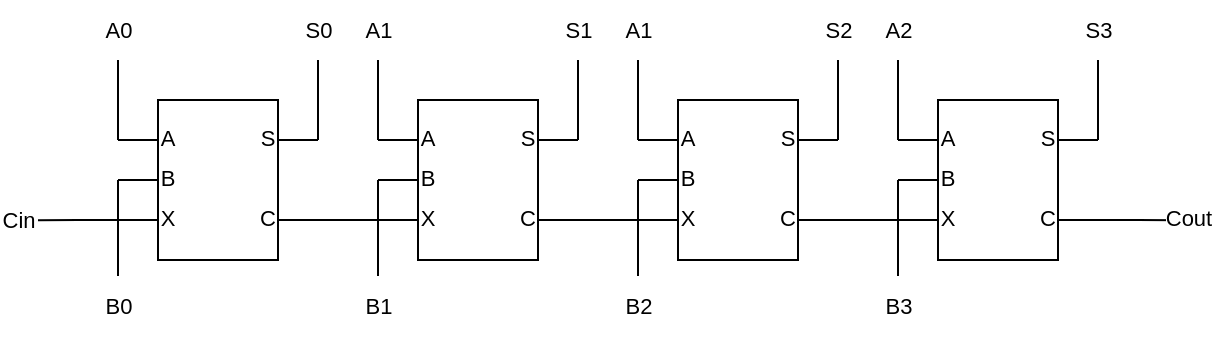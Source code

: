 <mxfile version="25.0.2">
  <diagram name="ページ1" id="VSj2wmTbl-WqB4pPmQmD">
    <mxGraphModel dx="855" dy="643" grid="1" gridSize="10" guides="1" tooltips="1" connect="1" arrows="1" fold="1" page="1" pageScale="1" pageWidth="827" pageHeight="1169" math="0" shadow="0">
      <root>
        <mxCell id="0" />
        <mxCell id="1" parent="0" />
        <mxCell id="aAubT2UVhq9OH1OdG5Ef-9" style="edgeStyle=orthogonalEdgeStyle;rounded=0;orthogonalLoop=1;jettySize=auto;html=1;exitX=0;exitY=0.75;exitDx=0;exitDy=0;exitPerimeter=0;endArrow=none;endFill=0;" edge="1" parent="1" source="aAubT2UVhq9OH1OdG5Ef-3">
          <mxGeometry relative="1" as="geometry">
            <mxPoint x="120" y="410.083" as="targetPoint" />
          </mxGeometry>
        </mxCell>
        <mxCell id="aAubT2UVhq9OH1OdG5Ef-14" value="Cin" style="edgeLabel;html=1;align=center;verticalAlign=middle;resizable=0;points=[];" vertex="1" connectable="0" parent="aAubT2UVhq9OH1OdG5Ef-9">
          <mxGeometry x="0.853" relative="1" as="geometry">
            <mxPoint x="-13" as="offset" />
          </mxGeometry>
        </mxCell>
        <mxCell id="aAubT2UVhq9OH1OdG5Ef-20" style="edgeStyle=orthogonalEdgeStyle;shape=connector;rounded=0;orthogonalLoop=1;jettySize=auto;html=1;exitX=1;exitY=0.25;exitDx=0;exitDy=0;exitPerimeter=0;strokeColor=default;align=center;verticalAlign=middle;fontFamily=Helvetica;fontSize=11;fontColor=default;labelBackgroundColor=default;endArrow=none;endFill=0;" edge="1" parent="1" source="aAubT2UVhq9OH1OdG5Ef-3" target="aAubT2UVhq9OH1OdG5Ef-19">
          <mxGeometry relative="1" as="geometry">
            <Array as="points">
              <mxPoint x="260" y="350" />
              <mxPoint x="260" y="350" />
            </Array>
          </mxGeometry>
        </mxCell>
        <mxCell id="aAubT2UVhq9OH1OdG5Ef-48" style="edgeStyle=orthogonalEdgeStyle;shape=connector;rounded=0;orthogonalLoop=1;jettySize=auto;html=1;exitX=0;exitY=0.25;exitDx=0;exitDy=0;exitPerimeter=0;strokeColor=default;align=center;verticalAlign=middle;fontFamily=Helvetica;fontSize=11;fontColor=default;labelBackgroundColor=default;endArrow=none;endFill=0;" edge="1" parent="1" source="aAubT2UVhq9OH1OdG5Ef-3" target="aAubT2UVhq9OH1OdG5Ef-46">
          <mxGeometry relative="1" as="geometry">
            <Array as="points">
              <mxPoint x="160" y="350" />
              <mxPoint x="160" y="350" />
            </Array>
          </mxGeometry>
        </mxCell>
        <mxCell id="aAubT2UVhq9OH1OdG5Ef-50" style="edgeStyle=orthogonalEdgeStyle;shape=connector;rounded=0;orthogonalLoop=1;jettySize=auto;html=1;exitX=0;exitY=0.5;exitDx=0;exitDy=0;exitPerimeter=0;strokeColor=default;align=center;verticalAlign=middle;fontFamily=Helvetica;fontSize=11;fontColor=default;labelBackgroundColor=default;endArrow=none;endFill=0;" edge="1" parent="1" source="aAubT2UVhq9OH1OdG5Ef-3" target="aAubT2UVhq9OH1OdG5Ef-49">
          <mxGeometry relative="1" as="geometry">
            <Array as="points">
              <mxPoint x="160" y="410" />
              <mxPoint x="160" y="410" />
            </Array>
          </mxGeometry>
        </mxCell>
        <mxCell id="aAubT2UVhq9OH1OdG5Ef-3" value="" style="verticalLabelPosition=bottom;shadow=0;dashed=0;align=center;html=1;verticalAlign=top;shape=stencil(tZZNc4IwEIZ/Dcd2kPjB1VI51JPTS68BV80YEiakav99A4szRhukQWe87Lu6z5tlNxiQpNrREoIopFUJuQ7IexBFB6oYzbiRI5PZoRiHGApaACofSxOmnJUvKZclZiut5B6ObK3bnzGxA8U0Zo+ojcKmFlkE4dyo9YckuRTCOGBSVFbmIm+KUya0bQIrlwZSgAaFauv1ZEU/bfQaTVAIovQ/qIUHyo+09CDN/FCrHqjRY/q3ErD1oLkORhKjuKaGJBnN91slv8X6T4+qnvab4W4HdGo7uu51hx8HlSQbqaDDzoZxjrvT0deS1lt1kzinC3kA13y4TNsVOBPgPHa/El0mpsNN9Cthm4iHt6K9sQb1Ih7ejGsbPt2wK4yHP5LuEs1WOAbXvH3ujbyGU72mlLOtQFwOor44zm8bFOcYHy6+l0mtZWHv8cR+iHeusZ7sNx/2+DHsLx/29DHsz17s2VN6nviwXeduRvTmfm5U/HfUCL8=);" vertex="1" parent="1">
          <mxGeometry x="160" y="350" width="100" height="80" as="geometry" />
        </mxCell>
        <mxCell id="aAubT2UVhq9OH1OdG5Ef-24" style="edgeStyle=orthogonalEdgeStyle;shape=connector;rounded=0;orthogonalLoop=1;jettySize=auto;html=1;exitX=0;exitY=0.25;exitDx=0;exitDy=0;exitPerimeter=0;strokeColor=default;align=center;verticalAlign=middle;fontFamily=Helvetica;fontSize=11;fontColor=default;labelBackgroundColor=default;endArrow=none;endFill=0;" edge="1" parent="1" source="aAubT2UVhq9OH1OdG5Ef-4" target="aAubT2UVhq9OH1OdG5Ef-23">
          <mxGeometry relative="1" as="geometry">
            <Array as="points">
              <mxPoint x="290" y="350" />
              <mxPoint x="290" y="350" />
            </Array>
          </mxGeometry>
        </mxCell>
        <mxCell id="aAubT2UVhq9OH1OdG5Ef-27" style="edgeStyle=orthogonalEdgeStyle;shape=connector;rounded=0;orthogonalLoop=1;jettySize=auto;html=1;exitX=0;exitY=0.5;exitDx=0;exitDy=0;exitPerimeter=0;strokeColor=default;align=center;verticalAlign=middle;fontFamily=Helvetica;fontSize=11;fontColor=default;labelBackgroundColor=default;endArrow=none;endFill=0;" edge="1" parent="1" source="aAubT2UVhq9OH1OdG5Ef-4" target="aAubT2UVhq9OH1OdG5Ef-26">
          <mxGeometry relative="1" as="geometry">
            <Array as="points">
              <mxPoint x="290" y="420" />
              <mxPoint x="290" y="420" />
            </Array>
          </mxGeometry>
        </mxCell>
        <mxCell id="aAubT2UVhq9OH1OdG5Ef-30" style="edgeStyle=orthogonalEdgeStyle;shape=connector;rounded=0;orthogonalLoop=1;jettySize=auto;html=1;exitX=1;exitY=0.25;exitDx=0;exitDy=0;exitPerimeter=0;strokeColor=default;align=center;verticalAlign=middle;fontFamily=Helvetica;fontSize=11;fontColor=default;labelBackgroundColor=default;endArrow=none;endFill=0;" edge="1" parent="1" source="aAubT2UVhq9OH1OdG5Ef-4" target="aAubT2UVhq9OH1OdG5Ef-28">
          <mxGeometry relative="1" as="geometry">
            <Array as="points">
              <mxPoint x="390" y="350" />
              <mxPoint x="390" y="350" />
            </Array>
          </mxGeometry>
        </mxCell>
        <mxCell id="aAubT2UVhq9OH1OdG5Ef-4" value="" style="verticalLabelPosition=bottom;shadow=0;dashed=0;align=center;html=1;verticalAlign=top;shape=stencil(tZZNc4IwEIZ/Dcd2kPjB1VI51JPTS68BV80YEiakav99A4szRhukQWe87Lu6z5tlNxiQpNrREoIopFUJuQ7IexBFB6oYzbiRI5PZoRiHGApaACofSxOmnJUvKZclZiut5B6ObK3bnzGxA8U0Zo+ojcKmFlkE4dyo9YckuRTCOGBSVFbmIm+KUya0bQIrlwZSgAaFauv1ZEU/bfQaTVAIovQ/qIUHyo+09CDN/FCrHqjRY/q3ErD1oLkORhKjuKaGJBnN91slv8X6T4+qnvab4W4HdGo7uu51hx8HlSQbqaDDzoZxjrvT0deS1lt1kzinC3kA13y4TNsVOBPgPHa/El0mpsNN9Cthm4iHt6K9sQb1Ih7ejGsbPt2wK4yHP5LuEs1WOAbXvH3ujbyGU72mlLOtQFwOor44zm8bFOcYHy6+l0mtZWHv8cR+iHeusZ7sNx/2+DHsLx/29DHsz17s2VN6nviwXeduRvTmfm5U/HfUCL8=);" vertex="1" parent="1">
          <mxGeometry x="290" y="350" width="100" height="80" as="geometry" />
        </mxCell>
        <mxCell id="aAubT2UVhq9OH1OdG5Ef-31" style="edgeStyle=orthogonalEdgeStyle;shape=connector;rounded=0;orthogonalLoop=1;jettySize=auto;html=1;exitX=0;exitY=0.25;exitDx=0;exitDy=0;exitPerimeter=0;strokeColor=default;align=center;verticalAlign=middle;fontFamily=Helvetica;fontSize=11;fontColor=default;labelBackgroundColor=default;endArrow=none;endFill=0;" edge="1" parent="1" source="aAubT2UVhq9OH1OdG5Ef-5" target="aAubT2UVhq9OH1OdG5Ef-29">
          <mxGeometry relative="1" as="geometry">
            <Array as="points">
              <mxPoint x="420" y="350" />
              <mxPoint x="420" y="350" />
            </Array>
          </mxGeometry>
        </mxCell>
        <mxCell id="aAubT2UVhq9OH1OdG5Ef-33" style="edgeStyle=orthogonalEdgeStyle;shape=connector;rounded=0;orthogonalLoop=1;jettySize=auto;html=1;exitX=0;exitY=0.5;exitDx=0;exitDy=0;exitPerimeter=0;strokeColor=default;align=center;verticalAlign=middle;fontFamily=Helvetica;fontSize=11;fontColor=default;labelBackgroundColor=default;endArrow=none;endFill=0;" edge="1" parent="1" source="aAubT2UVhq9OH1OdG5Ef-5" target="aAubT2UVhq9OH1OdG5Ef-32">
          <mxGeometry relative="1" as="geometry">
            <Array as="points">
              <mxPoint x="420" y="410" />
              <mxPoint x="420" y="410" />
            </Array>
          </mxGeometry>
        </mxCell>
        <mxCell id="aAubT2UVhq9OH1OdG5Ef-36" style="edgeStyle=orthogonalEdgeStyle;shape=connector;rounded=0;orthogonalLoop=1;jettySize=auto;html=1;exitX=1;exitY=0.25;exitDx=0;exitDy=0;exitPerimeter=0;strokeColor=default;align=center;verticalAlign=middle;fontFamily=Helvetica;fontSize=11;fontColor=default;labelBackgroundColor=default;endArrow=none;endFill=0;" edge="1" parent="1" source="aAubT2UVhq9OH1OdG5Ef-5" target="aAubT2UVhq9OH1OdG5Ef-34">
          <mxGeometry relative="1" as="geometry">
            <Array as="points">
              <mxPoint x="520" y="350" />
              <mxPoint x="520" y="350" />
            </Array>
          </mxGeometry>
        </mxCell>
        <mxCell id="aAubT2UVhq9OH1OdG5Ef-5" value="" style="verticalLabelPosition=bottom;shadow=0;dashed=0;align=center;html=1;verticalAlign=top;shape=stencil(tZZNc4IwEIZ/Dcd2kPjB1VI51JPTS68BV80YEiakav99A4szRhukQWe87Lu6z5tlNxiQpNrREoIopFUJuQ7IexBFB6oYzbiRI5PZoRiHGApaACofSxOmnJUvKZclZiut5B6ObK3bnzGxA8U0Zo+ojcKmFlkE4dyo9YckuRTCOGBSVFbmIm+KUya0bQIrlwZSgAaFauv1ZEU/bfQaTVAIovQ/qIUHyo+09CDN/FCrHqjRY/q3ErD1oLkORhKjuKaGJBnN91slv8X6T4+qnvab4W4HdGo7uu51hx8HlSQbqaDDzoZxjrvT0deS1lt1kzinC3kA13y4TNsVOBPgPHa/El0mpsNN9Cthm4iHt6K9sQb1Ih7ejGsbPt2wK4yHP5LuEs1WOAbXvH3ujbyGU72mlLOtQFwOor44zm8bFOcYHy6+l0mtZWHv8cR+iHeusZ7sNx/2+DHsLx/29DHsz17s2VN6nviwXeduRvTmfm5U/HfUCL8=);" vertex="1" parent="1">
          <mxGeometry x="420" y="350" width="100" height="80" as="geometry" />
        </mxCell>
        <mxCell id="aAubT2UVhq9OH1OdG5Ef-37" style="edgeStyle=orthogonalEdgeStyle;shape=connector;rounded=0;orthogonalLoop=1;jettySize=auto;html=1;exitX=0;exitY=0.25;exitDx=0;exitDy=0;exitPerimeter=0;strokeColor=default;align=center;verticalAlign=middle;fontFamily=Helvetica;fontSize=11;fontColor=default;labelBackgroundColor=default;endArrow=none;endFill=0;" edge="1" parent="1" source="aAubT2UVhq9OH1OdG5Ef-6" target="aAubT2UVhq9OH1OdG5Ef-35">
          <mxGeometry relative="1" as="geometry">
            <Array as="points">
              <mxPoint x="550" y="350" />
              <mxPoint x="550" y="350" />
            </Array>
          </mxGeometry>
        </mxCell>
        <mxCell id="aAubT2UVhq9OH1OdG5Ef-40" style="edgeStyle=orthogonalEdgeStyle;shape=connector;rounded=0;orthogonalLoop=1;jettySize=auto;html=1;exitX=0;exitY=0.5;exitDx=0;exitDy=0;exitPerimeter=0;strokeColor=default;align=center;verticalAlign=middle;fontFamily=Helvetica;fontSize=11;fontColor=default;labelBackgroundColor=default;endArrow=none;endFill=0;" edge="1" parent="1" source="aAubT2UVhq9OH1OdG5Ef-6" target="aAubT2UVhq9OH1OdG5Ef-39">
          <mxGeometry relative="1" as="geometry">
            <Array as="points">
              <mxPoint x="550" y="420" />
              <mxPoint x="550" y="420" />
            </Array>
          </mxGeometry>
        </mxCell>
        <mxCell id="aAubT2UVhq9OH1OdG5Ef-42" style="edgeStyle=orthogonalEdgeStyle;shape=connector;rounded=0;orthogonalLoop=1;jettySize=auto;html=1;exitX=1;exitY=0.25;exitDx=0;exitDy=0;exitPerimeter=0;strokeColor=default;align=center;verticalAlign=middle;fontFamily=Helvetica;fontSize=11;fontColor=default;labelBackgroundColor=default;endArrow=none;endFill=0;" edge="1" parent="1" source="aAubT2UVhq9OH1OdG5Ef-6" target="aAubT2UVhq9OH1OdG5Ef-41">
          <mxGeometry relative="1" as="geometry">
            <Array as="points">
              <mxPoint x="650" y="350" />
              <mxPoint x="650" y="350" />
            </Array>
          </mxGeometry>
        </mxCell>
        <mxCell id="aAubT2UVhq9OH1OdG5Ef-43" style="edgeStyle=orthogonalEdgeStyle;shape=connector;rounded=0;orthogonalLoop=1;jettySize=auto;html=1;exitX=1;exitY=0.75;exitDx=0;exitDy=0;exitPerimeter=0;strokeColor=default;align=center;verticalAlign=middle;fontFamily=Helvetica;fontSize=11;fontColor=default;labelBackgroundColor=default;endArrow=none;endFill=0;" edge="1" parent="1" source="aAubT2UVhq9OH1OdG5Ef-6">
          <mxGeometry relative="1" as="geometry">
            <mxPoint x="690.0" y="410.118" as="targetPoint" />
          </mxGeometry>
        </mxCell>
        <mxCell id="aAubT2UVhq9OH1OdG5Ef-44" value="Cout" style="edgeLabel;html=1;align=center;verticalAlign=middle;resizable=0;points=[];fontFamily=Helvetica;fontSize=11;fontColor=default;labelBackgroundColor=default;" vertex="1" connectable="0" parent="aAubT2UVhq9OH1OdG5Ef-43">
          <mxGeometry x="1" y="5" relative="1" as="geometry">
            <mxPoint x="5" y="4" as="offset" />
          </mxGeometry>
        </mxCell>
        <mxCell id="aAubT2UVhq9OH1OdG5Ef-6" value="" style="verticalLabelPosition=bottom;shadow=0;dashed=0;align=center;html=1;verticalAlign=top;shape=stencil(tZZNc4IwEIZ/Dcd2kPjB1VI51JPTS68BV80YEiakav99A4szRhukQWe87Lu6z5tlNxiQpNrREoIopFUJuQ7IexBFB6oYzbiRI5PZoRiHGApaACofSxOmnJUvKZclZiut5B6ObK3bnzGxA8U0Zo+ojcKmFlkE4dyo9YckuRTCOGBSVFbmIm+KUya0bQIrlwZSgAaFauv1ZEU/bfQaTVAIovQ/qIUHyo+09CDN/FCrHqjRY/q3ErD1oLkORhKjuKaGJBnN91slv8X6T4+qnvab4W4HdGo7uu51hx8HlSQbqaDDzoZxjrvT0deS1lt1kzinC3kA13y4TNsVOBPgPHa/El0mpsNN9Cthm4iHt6K9sQb1Ih7ejGsbPt2wK4yHP5LuEs1WOAbXvH3ujbyGU72mlLOtQFwOor44zm8bFOcYHy6+l0mtZWHv8cR+iHeusZ7sNx/2+DHsLx/29DHsz17s2VN6nviwXeduRvTmfm5U/HfUCL8=);" vertex="1" parent="1">
          <mxGeometry x="550" y="350" width="100" height="80" as="geometry" />
        </mxCell>
        <mxCell id="aAubT2UVhq9OH1OdG5Ef-15" style="edgeStyle=orthogonalEdgeStyle;rounded=0;orthogonalLoop=1;jettySize=auto;html=1;exitX=1;exitY=0.75;exitDx=0;exitDy=0;exitPerimeter=0;entryX=0;entryY=0.75;entryDx=0;entryDy=0;entryPerimeter=0;endArrow=none;endFill=0;" edge="1" parent="1" source="aAubT2UVhq9OH1OdG5Ef-3" target="aAubT2UVhq9OH1OdG5Ef-4">
          <mxGeometry relative="1" as="geometry" />
        </mxCell>
        <mxCell id="aAubT2UVhq9OH1OdG5Ef-16" style="edgeStyle=orthogonalEdgeStyle;shape=connector;rounded=0;orthogonalLoop=1;jettySize=auto;html=1;exitX=1;exitY=0.75;exitDx=0;exitDy=0;exitPerimeter=0;entryX=0;entryY=0.75;entryDx=0;entryDy=0;entryPerimeter=0;strokeColor=default;align=center;verticalAlign=middle;fontFamily=Helvetica;fontSize=11;fontColor=default;labelBackgroundColor=default;endArrow=none;endFill=0;" edge="1" parent="1" source="aAubT2UVhq9OH1OdG5Ef-4" target="aAubT2UVhq9OH1OdG5Ef-5">
          <mxGeometry relative="1" as="geometry" />
        </mxCell>
        <mxCell id="aAubT2UVhq9OH1OdG5Ef-17" style="edgeStyle=orthogonalEdgeStyle;shape=connector;rounded=0;orthogonalLoop=1;jettySize=auto;html=1;exitX=1;exitY=0.75;exitDx=0;exitDy=0;exitPerimeter=0;entryX=0;entryY=0.75;entryDx=0;entryDy=0;entryPerimeter=0;strokeColor=default;align=center;verticalAlign=middle;fontFamily=Helvetica;fontSize=11;fontColor=default;labelBackgroundColor=default;endArrow=none;endFill=0;" edge="1" parent="1" source="aAubT2UVhq9OH1OdG5Ef-5" target="aAubT2UVhq9OH1OdG5Ef-6">
          <mxGeometry relative="1" as="geometry" />
        </mxCell>
        <mxCell id="aAubT2UVhq9OH1OdG5Ef-19" value="S0" style="text;html=1;align=center;verticalAlign=middle;resizable=0;points=[];autosize=1;strokeColor=none;fillColor=none;fontFamily=Helvetica;fontSize=11;fontColor=default;labelBackgroundColor=default;" vertex="1" parent="1">
          <mxGeometry x="240" y="300" width="40" height="30" as="geometry" />
        </mxCell>
        <mxCell id="aAubT2UVhq9OH1OdG5Ef-23" value="A1" style="text;html=1;align=center;verticalAlign=middle;resizable=0;points=[];autosize=1;strokeColor=none;fillColor=none;fontFamily=Helvetica;fontSize=11;fontColor=default;labelBackgroundColor=default;" vertex="1" parent="1">
          <mxGeometry x="270" y="300" width="40" height="30" as="geometry" />
        </mxCell>
        <mxCell id="aAubT2UVhq9OH1OdG5Ef-26" value="B1" style="text;html=1;align=center;verticalAlign=middle;resizable=0;points=[];autosize=1;strokeColor=none;fillColor=none;fontFamily=Helvetica;fontSize=11;fontColor=default;labelBackgroundColor=default;" vertex="1" parent="1">
          <mxGeometry x="270" y="438" width="40" height="30" as="geometry" />
        </mxCell>
        <mxCell id="aAubT2UVhq9OH1OdG5Ef-28" value="S1" style="text;html=1;align=center;verticalAlign=middle;resizable=0;points=[];autosize=1;strokeColor=none;fillColor=none;fontFamily=Helvetica;fontSize=11;fontColor=default;labelBackgroundColor=default;" vertex="1" parent="1">
          <mxGeometry x="370" y="300" width="40" height="30" as="geometry" />
        </mxCell>
        <mxCell id="aAubT2UVhq9OH1OdG5Ef-29" value="A1" style="text;html=1;align=center;verticalAlign=middle;resizable=0;points=[];autosize=1;strokeColor=none;fillColor=none;fontFamily=Helvetica;fontSize=11;fontColor=default;labelBackgroundColor=default;" vertex="1" parent="1">
          <mxGeometry x="400" y="300" width="40" height="30" as="geometry" />
        </mxCell>
        <mxCell id="aAubT2UVhq9OH1OdG5Ef-32" value="B2" style="text;html=1;align=center;verticalAlign=middle;resizable=0;points=[];autosize=1;strokeColor=none;fillColor=none;fontFamily=Helvetica;fontSize=11;fontColor=default;labelBackgroundColor=default;" vertex="1" parent="1">
          <mxGeometry x="400" y="438" width="40" height="30" as="geometry" />
        </mxCell>
        <mxCell id="aAubT2UVhq9OH1OdG5Ef-34" value="S2" style="text;html=1;align=center;verticalAlign=middle;resizable=0;points=[];autosize=1;strokeColor=none;fillColor=none;fontFamily=Helvetica;fontSize=11;fontColor=default;labelBackgroundColor=default;" vertex="1" parent="1">
          <mxGeometry x="500" y="300" width="40" height="30" as="geometry" />
        </mxCell>
        <mxCell id="aAubT2UVhq9OH1OdG5Ef-35" value="A2" style="text;html=1;align=center;verticalAlign=middle;resizable=0;points=[];autosize=1;strokeColor=none;fillColor=none;fontFamily=Helvetica;fontSize=11;fontColor=default;labelBackgroundColor=default;" vertex="1" parent="1">
          <mxGeometry x="530" y="300" width="40" height="30" as="geometry" />
        </mxCell>
        <mxCell id="aAubT2UVhq9OH1OdG5Ef-39" value="B3" style="text;html=1;align=center;verticalAlign=middle;resizable=0;points=[];autosize=1;strokeColor=none;fillColor=none;fontFamily=Helvetica;fontSize=11;fontColor=default;labelBackgroundColor=default;" vertex="1" parent="1">
          <mxGeometry x="530" y="438" width="40" height="30" as="geometry" />
        </mxCell>
        <mxCell id="aAubT2UVhq9OH1OdG5Ef-41" value="S3" style="text;html=1;align=center;verticalAlign=middle;resizable=0;points=[];autosize=1;strokeColor=none;fillColor=none;fontFamily=Helvetica;fontSize=11;fontColor=default;labelBackgroundColor=default;" vertex="1" parent="1">
          <mxGeometry x="630" y="300" width="40" height="30" as="geometry" />
        </mxCell>
        <mxCell id="aAubT2UVhq9OH1OdG5Ef-46" value="A0" style="text;html=1;align=center;verticalAlign=middle;resizable=0;points=[];autosize=1;strokeColor=none;fillColor=none;fontFamily=Helvetica;fontSize=11;fontColor=default;labelBackgroundColor=default;" vertex="1" parent="1">
          <mxGeometry x="140" y="300" width="40" height="30" as="geometry" />
        </mxCell>
        <mxCell id="aAubT2UVhq9OH1OdG5Ef-49" value="B0" style="text;html=1;align=center;verticalAlign=middle;resizable=0;points=[];autosize=1;strokeColor=none;fillColor=none;fontFamily=Helvetica;fontSize=11;fontColor=default;labelBackgroundColor=default;" vertex="1" parent="1">
          <mxGeometry x="140" y="438" width="40" height="30" as="geometry" />
        </mxCell>
      </root>
    </mxGraphModel>
  </diagram>
</mxfile>
